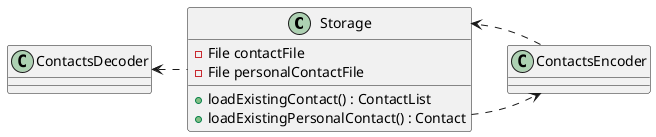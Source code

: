 @startuml
'https://plantuml.com/class-diagram


'List <|-- AbstractList
'Collection <|-- AbstractCollection
'
'Collection <|- List
'AbstractCollection <. AbstractList
'AbstractList <|-- ArrayList
Storage .left.> ContactsDecoder
Storage .right.> ContactsEncoder
'Storage  -up->"contactFile 0..1"File
'Storage  -up->"personalContactFile 0..1"File
ContactsEncoder ..> Storage

'class File {
'}

class Storage {
-File contactFile
-File personalContactFile
'-hasExistingPersonalContactFile() : boolean
'-hasEmptyExistingPersonalContactFile() : boolean
'-hasExistingContactFile() : boolean
+loadExistingContact() : ContactList
+loadExistingPersonalContact() : Contact
}

class ContactsEncoder {
}

class ContactsDecoder {
}



@enduml